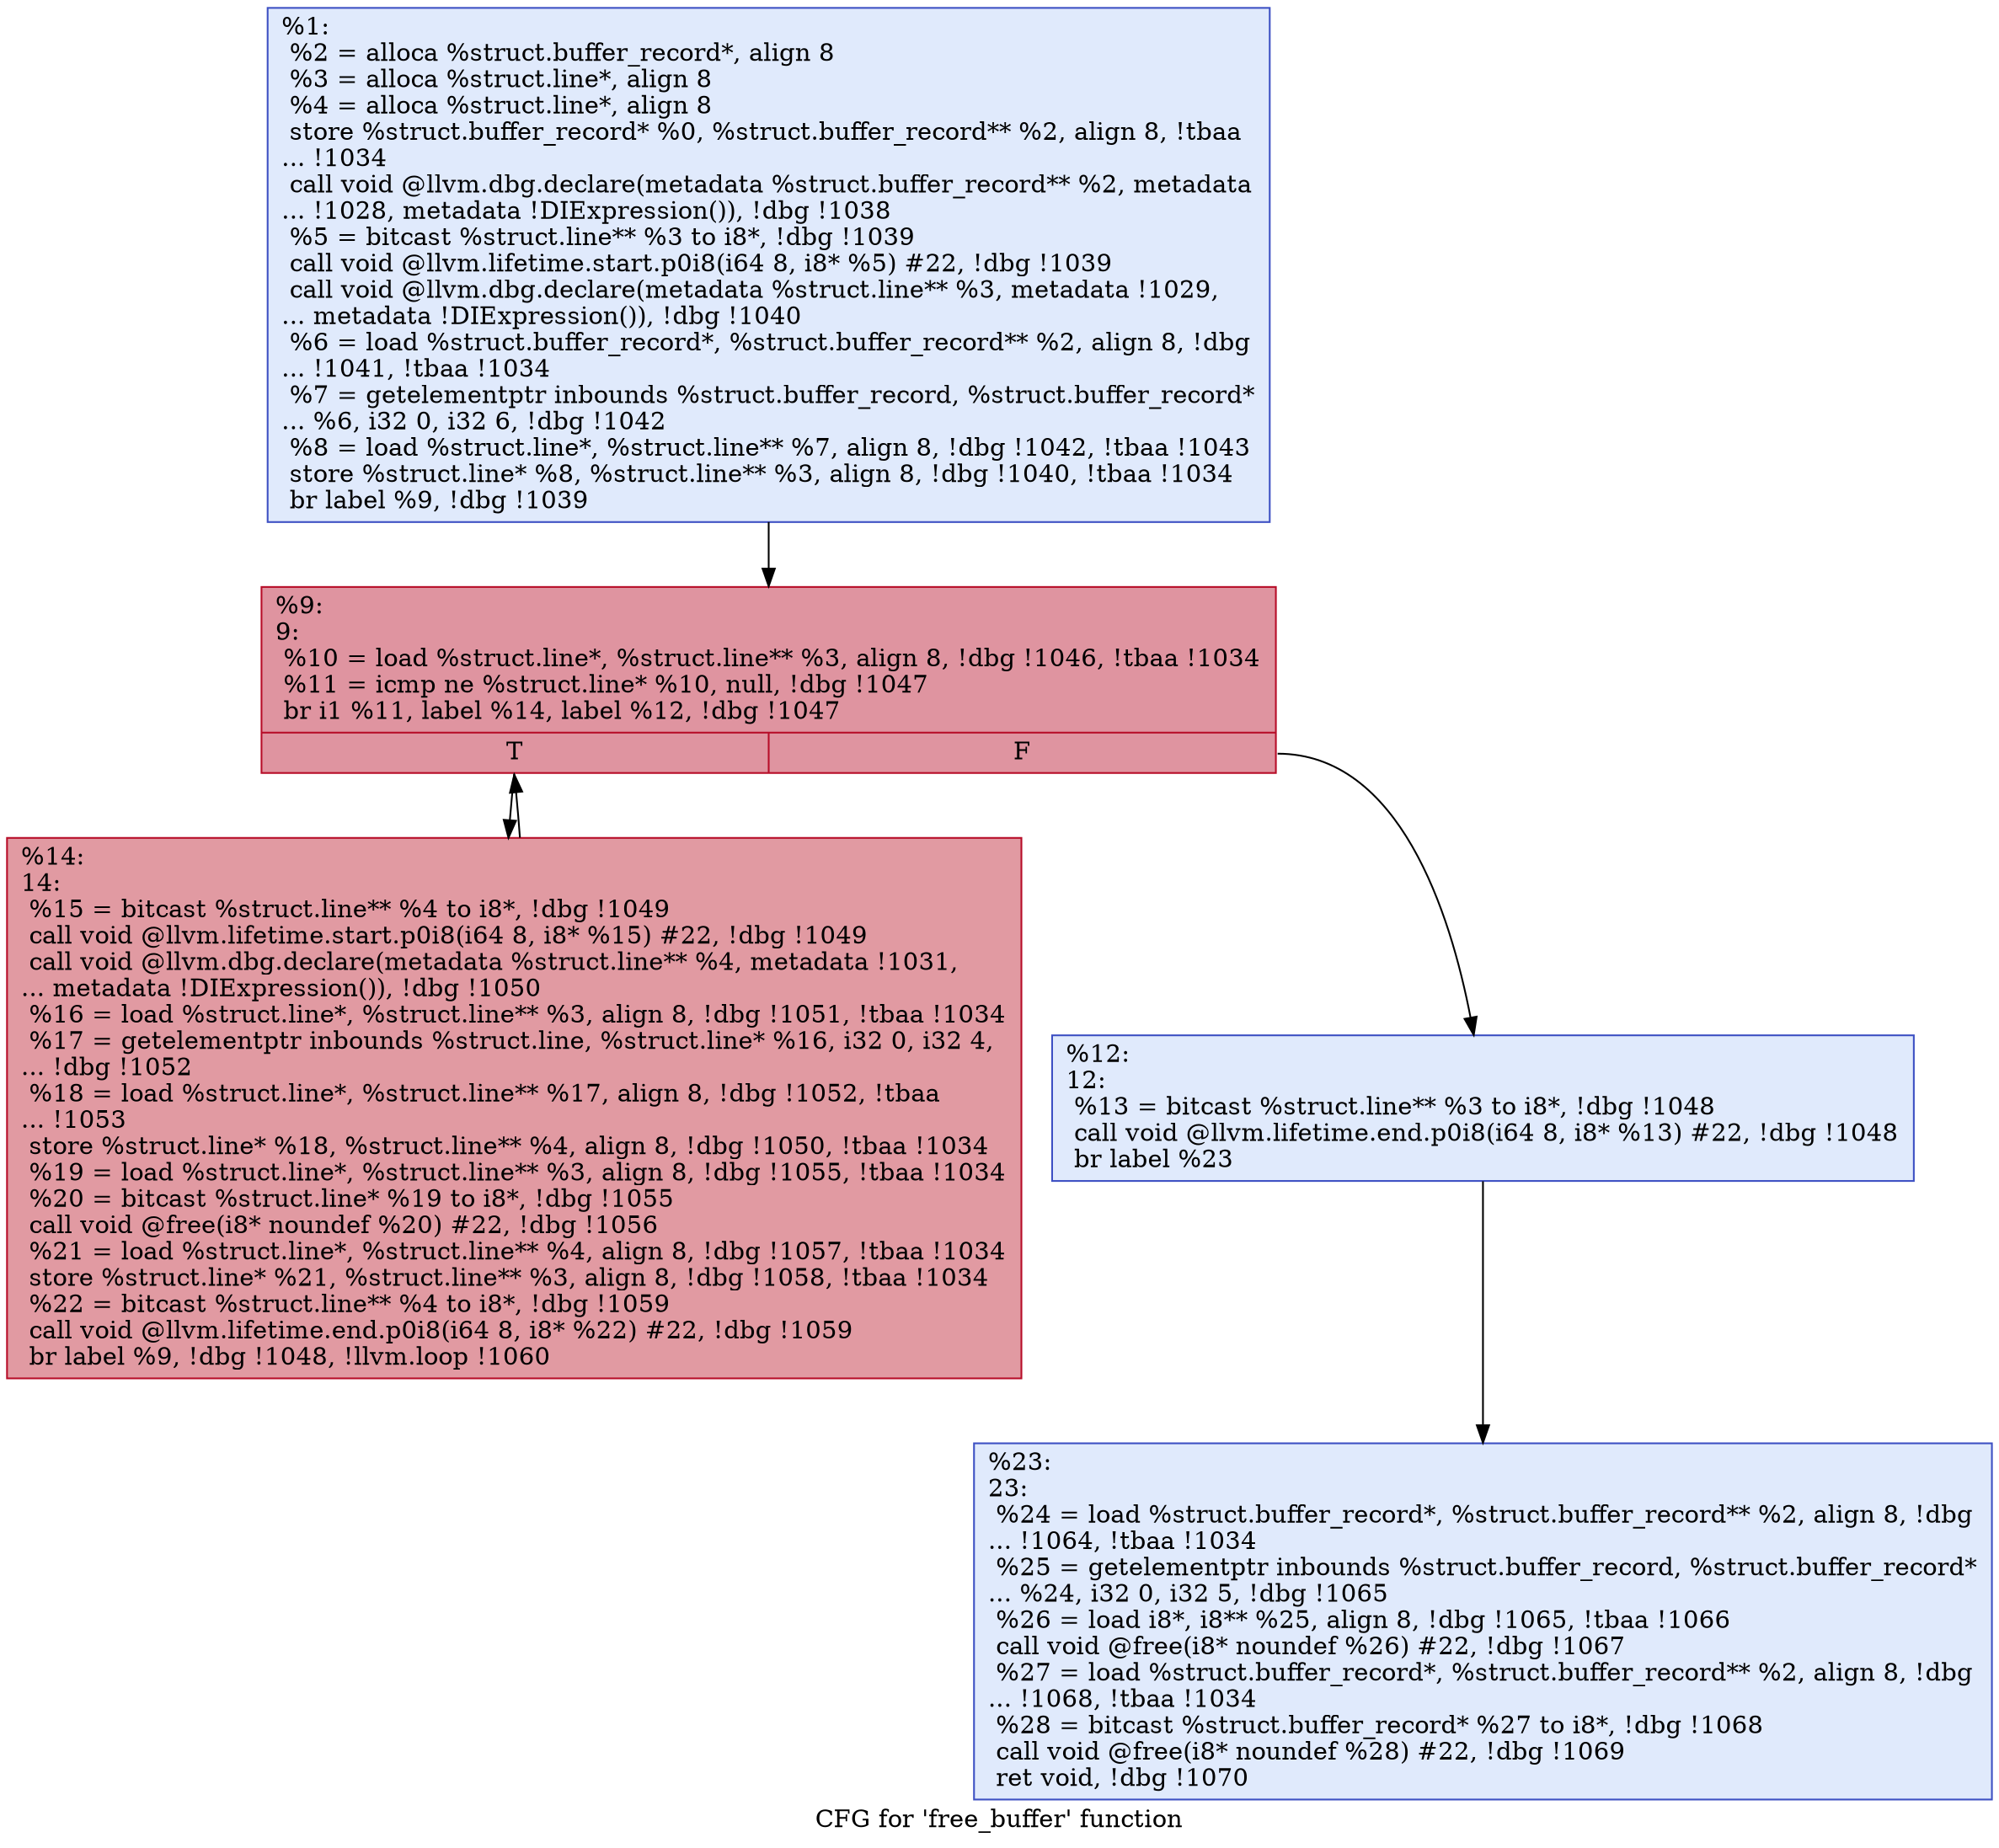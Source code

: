 digraph "CFG for 'free_buffer' function" {
	label="CFG for 'free_buffer' function";

	Node0x2382b80 [shape=record,color="#3d50c3ff", style=filled, fillcolor="#b9d0f970",label="{%1:\l  %2 = alloca %struct.buffer_record*, align 8\l  %3 = alloca %struct.line*, align 8\l  %4 = alloca %struct.line*, align 8\l  store %struct.buffer_record* %0, %struct.buffer_record** %2, align 8, !tbaa\l... !1034\l  call void @llvm.dbg.declare(metadata %struct.buffer_record** %2, metadata\l... !1028, metadata !DIExpression()), !dbg !1038\l  %5 = bitcast %struct.line** %3 to i8*, !dbg !1039\l  call void @llvm.lifetime.start.p0i8(i64 8, i8* %5) #22, !dbg !1039\l  call void @llvm.dbg.declare(metadata %struct.line** %3, metadata !1029,\l... metadata !DIExpression()), !dbg !1040\l  %6 = load %struct.buffer_record*, %struct.buffer_record** %2, align 8, !dbg\l... !1041, !tbaa !1034\l  %7 = getelementptr inbounds %struct.buffer_record, %struct.buffer_record*\l... %6, i32 0, i32 6, !dbg !1042\l  %8 = load %struct.line*, %struct.line** %7, align 8, !dbg !1042, !tbaa !1043\l  store %struct.line* %8, %struct.line** %3, align 8, !dbg !1040, !tbaa !1034\l  br label %9, !dbg !1039\l}"];
	Node0x2382b80 -> Node0x2382c00;
	Node0x2382c00 [shape=record,color="#b70d28ff", style=filled, fillcolor="#b70d2870",label="{%9:\l9:                                                \l  %10 = load %struct.line*, %struct.line** %3, align 8, !dbg !1046, !tbaa !1034\l  %11 = icmp ne %struct.line* %10, null, !dbg !1047\l  br i1 %11, label %14, label %12, !dbg !1047\l|{<s0>T|<s1>F}}"];
	Node0x2382c00:s0 -> Node0x2382ca0;
	Node0x2382c00:s1 -> Node0x2382c50;
	Node0x2382c50 [shape=record,color="#3d50c3ff", style=filled, fillcolor="#b9d0f970",label="{%12:\l12:                                               \l  %13 = bitcast %struct.line** %3 to i8*, !dbg !1048\l  call void @llvm.lifetime.end.p0i8(i64 8, i8* %13) #22, !dbg !1048\l  br label %23\l}"];
	Node0x2382c50 -> Node0x2382cf0;
	Node0x2382ca0 [shape=record,color="#b70d28ff", style=filled, fillcolor="#bb1b2c70",label="{%14:\l14:                                               \l  %15 = bitcast %struct.line** %4 to i8*, !dbg !1049\l  call void @llvm.lifetime.start.p0i8(i64 8, i8* %15) #22, !dbg !1049\l  call void @llvm.dbg.declare(metadata %struct.line** %4, metadata !1031,\l... metadata !DIExpression()), !dbg !1050\l  %16 = load %struct.line*, %struct.line** %3, align 8, !dbg !1051, !tbaa !1034\l  %17 = getelementptr inbounds %struct.line, %struct.line* %16, i32 0, i32 4,\l... !dbg !1052\l  %18 = load %struct.line*, %struct.line** %17, align 8, !dbg !1052, !tbaa\l... !1053\l  store %struct.line* %18, %struct.line** %4, align 8, !dbg !1050, !tbaa !1034\l  %19 = load %struct.line*, %struct.line** %3, align 8, !dbg !1055, !tbaa !1034\l  %20 = bitcast %struct.line* %19 to i8*, !dbg !1055\l  call void @free(i8* noundef %20) #22, !dbg !1056\l  %21 = load %struct.line*, %struct.line** %4, align 8, !dbg !1057, !tbaa !1034\l  store %struct.line* %21, %struct.line** %3, align 8, !dbg !1058, !tbaa !1034\l  %22 = bitcast %struct.line** %4 to i8*, !dbg !1059\l  call void @llvm.lifetime.end.p0i8(i64 8, i8* %22) #22, !dbg !1059\l  br label %9, !dbg !1048, !llvm.loop !1060\l}"];
	Node0x2382ca0 -> Node0x2382c00;
	Node0x2382cf0 [shape=record,color="#3d50c3ff", style=filled, fillcolor="#b9d0f970",label="{%23:\l23:                                               \l  %24 = load %struct.buffer_record*, %struct.buffer_record** %2, align 8, !dbg\l... !1064, !tbaa !1034\l  %25 = getelementptr inbounds %struct.buffer_record, %struct.buffer_record*\l... %24, i32 0, i32 5, !dbg !1065\l  %26 = load i8*, i8** %25, align 8, !dbg !1065, !tbaa !1066\l  call void @free(i8* noundef %26) #22, !dbg !1067\l  %27 = load %struct.buffer_record*, %struct.buffer_record** %2, align 8, !dbg\l... !1068, !tbaa !1034\l  %28 = bitcast %struct.buffer_record* %27 to i8*, !dbg !1068\l  call void @free(i8* noundef %28) #22, !dbg !1069\l  ret void, !dbg !1070\l}"];
}
